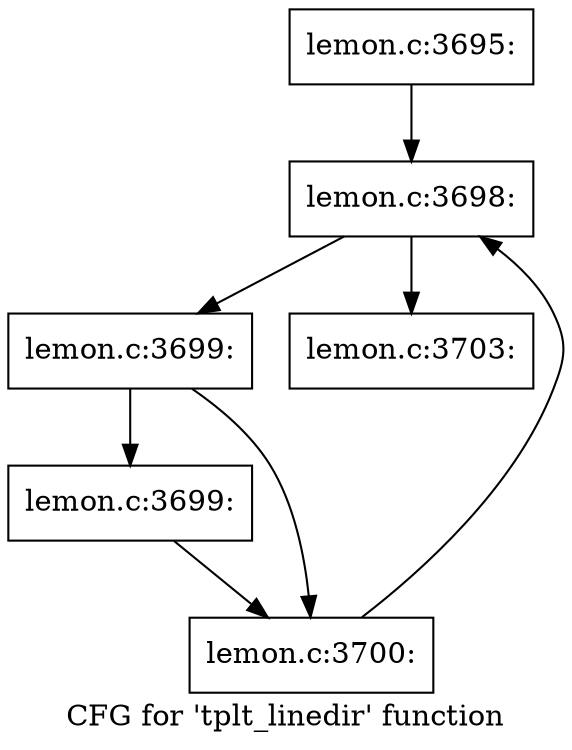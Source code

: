 digraph "CFG for 'tplt_linedir' function" {
	label="CFG for 'tplt_linedir' function";

	Node0x5625654beef0 [shape=record,label="{lemon.c:3695:}"];
	Node0x5625654beef0 -> Node0x5625653aad60;
	Node0x5625653aad60 [shape=record,label="{lemon.c:3698:}"];
	Node0x5625653aad60 -> Node0x5625653aaf20;
	Node0x5625653aad60 -> Node0x5625653aade0;
	Node0x5625653aaf20 [shape=record,label="{lemon.c:3699:}"];
	Node0x5625653aaf20 -> Node0x5625653ab130;
	Node0x5625653aaf20 -> Node0x5625653ab180;
	Node0x5625653ab130 [shape=record,label="{lemon.c:3699:}"];
	Node0x5625653ab130 -> Node0x5625653ab180;
	Node0x5625653ab180 [shape=record,label="{lemon.c:3700:}"];
	Node0x5625653ab180 -> Node0x5625653aad60;
	Node0x5625653aade0 [shape=record,label="{lemon.c:3703:}"];
}
